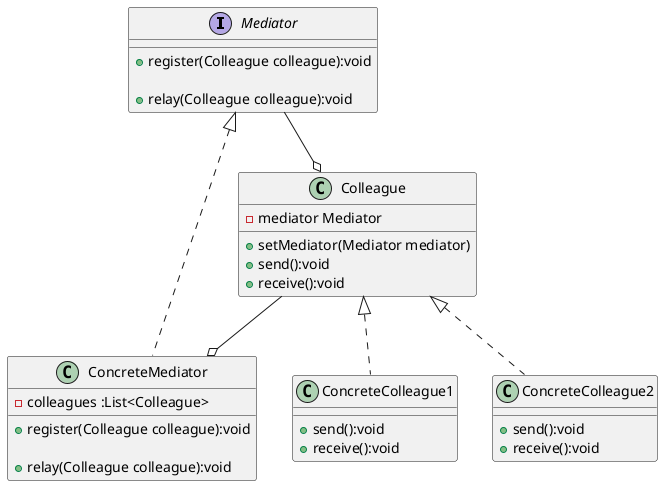 @startuml
' 使得两个ConcreteColleague解耦合 当使用send时 调用ConcreteMediator
' relay函数转发消息调用其他ConcreteColleague接收 
' 中介者使各对象不需要显式地相互引用，从而使其耦合松散，而且可以独立地改变它们之间的交互
' 中介 
interface Mediator{
    ' 注册
    + register(Colleague colleague):void 

    '转发
    + relay(Colleague colleague):void
}

class Colleague{
    - mediator Mediator
    + setMediator(Mediator mediator)
    + send():void
    + receive():void
}

class ConcreteMediator implements Mediator{
    - colleagues :List<Colleague>
     ' 注册
    + register(Colleague colleague):void 

    '转发
    + relay(Colleague colleague):void
}   
class ConcreteColleague1 implements Colleague{
    + send():void
    + receive():void
}
class ConcreteColleague2 implements Colleague{
    + send():void
    + receive():void
}
Mediator --o Colleague
Colleague --o ConcreteMediator
@enduml